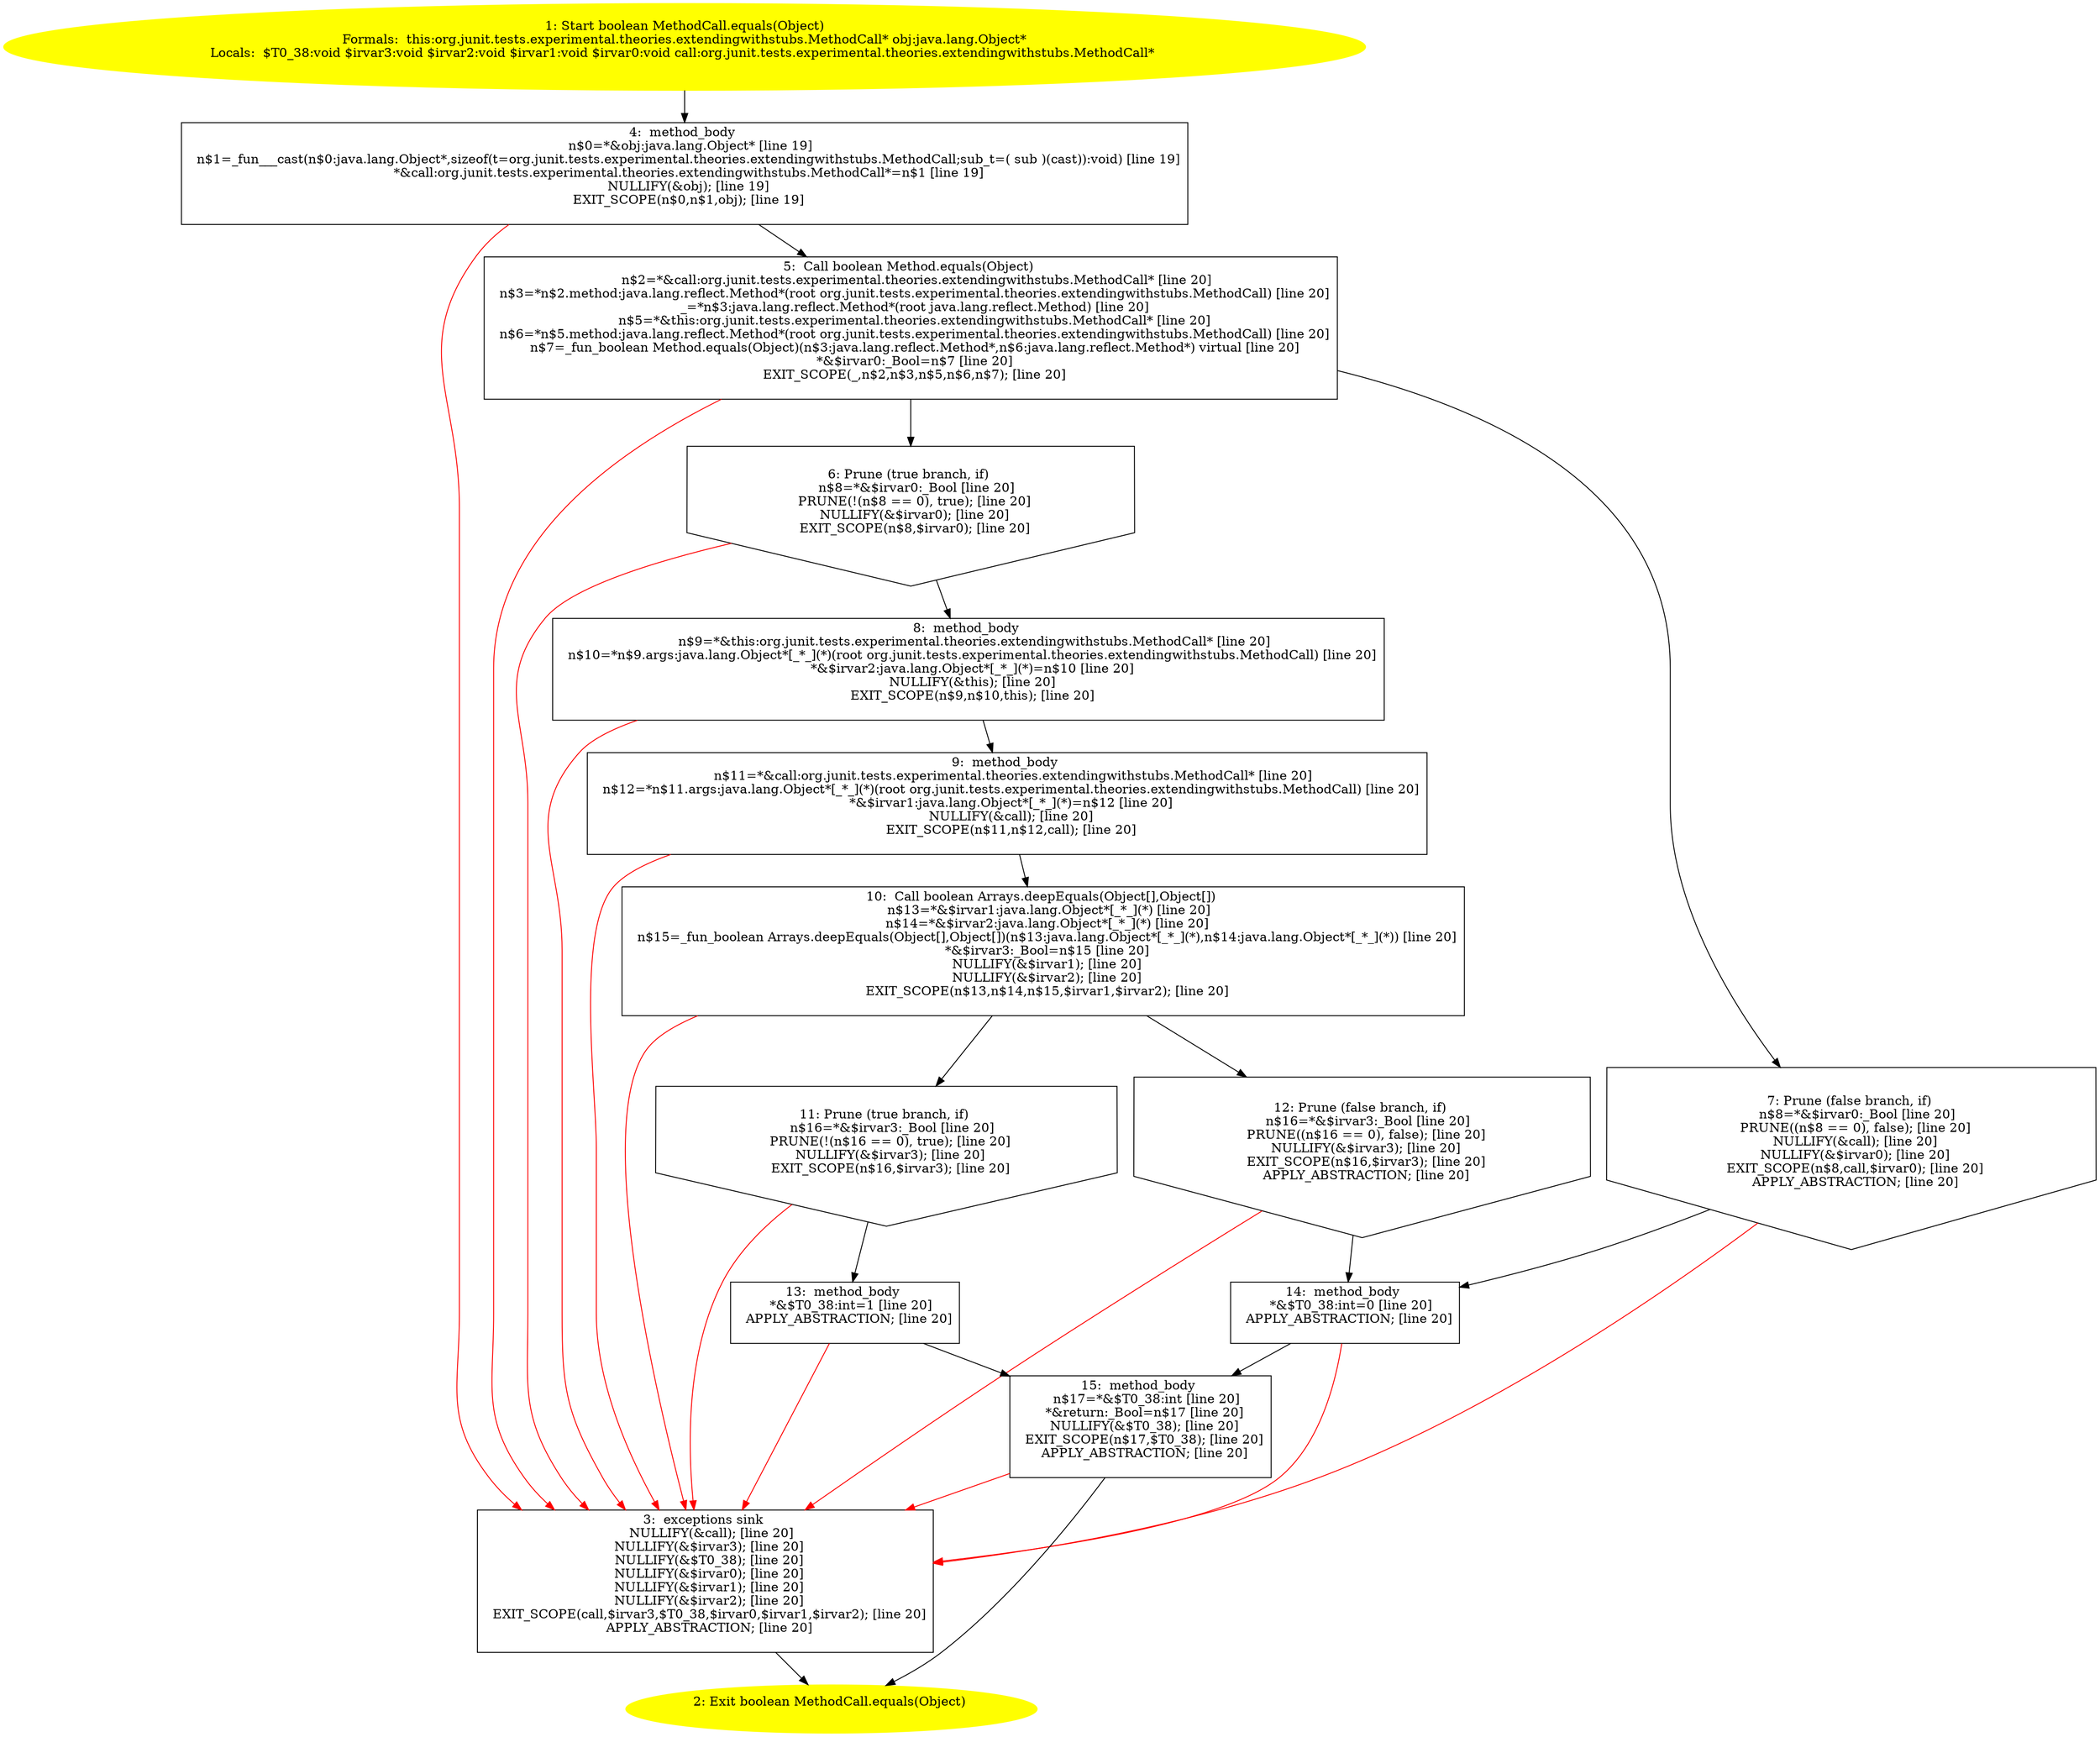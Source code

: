/* @generated */
digraph cfg {
"org.junit.tests.experimental.theories.extendingwithstubs.MethodCall.equals(java.lang.Object):boolean.76000e0d64ebb67c5ae0dc47c3092b26_1" [label="1: Start boolean MethodCall.equals(Object)\nFormals:  this:org.junit.tests.experimental.theories.extendingwithstubs.MethodCall* obj:java.lang.Object*\nLocals:  $T0_38:void $irvar3:void $irvar2:void $irvar1:void $irvar0:void call:org.junit.tests.experimental.theories.extendingwithstubs.MethodCall* \n  " color=yellow style=filled]
	

	 "org.junit.tests.experimental.theories.extendingwithstubs.MethodCall.equals(java.lang.Object):boolean.76000e0d64ebb67c5ae0dc47c3092b26_1" -> "org.junit.tests.experimental.theories.extendingwithstubs.MethodCall.equals(java.lang.Object):boolean.76000e0d64ebb67c5ae0dc47c3092b26_4" ;
"org.junit.tests.experimental.theories.extendingwithstubs.MethodCall.equals(java.lang.Object):boolean.76000e0d64ebb67c5ae0dc47c3092b26_2" [label="2: Exit boolean MethodCall.equals(Object) \n  " color=yellow style=filled]
	

"org.junit.tests.experimental.theories.extendingwithstubs.MethodCall.equals(java.lang.Object):boolean.76000e0d64ebb67c5ae0dc47c3092b26_3" [label="3:  exceptions sink \n   NULLIFY(&call); [line 20]\n  NULLIFY(&$irvar3); [line 20]\n  NULLIFY(&$T0_38); [line 20]\n  NULLIFY(&$irvar0); [line 20]\n  NULLIFY(&$irvar1); [line 20]\n  NULLIFY(&$irvar2); [line 20]\n  EXIT_SCOPE(call,$irvar3,$T0_38,$irvar0,$irvar1,$irvar2); [line 20]\n  APPLY_ABSTRACTION; [line 20]\n " shape="box"]
	

	 "org.junit.tests.experimental.theories.extendingwithstubs.MethodCall.equals(java.lang.Object):boolean.76000e0d64ebb67c5ae0dc47c3092b26_3" -> "org.junit.tests.experimental.theories.extendingwithstubs.MethodCall.equals(java.lang.Object):boolean.76000e0d64ebb67c5ae0dc47c3092b26_2" ;
"org.junit.tests.experimental.theories.extendingwithstubs.MethodCall.equals(java.lang.Object):boolean.76000e0d64ebb67c5ae0dc47c3092b26_4" [label="4:  method_body \n   n$0=*&obj:java.lang.Object* [line 19]\n  n$1=_fun___cast(n$0:java.lang.Object*,sizeof(t=org.junit.tests.experimental.theories.extendingwithstubs.MethodCall;sub_t=( sub )(cast)):void) [line 19]\n  *&call:org.junit.tests.experimental.theories.extendingwithstubs.MethodCall*=n$1 [line 19]\n  NULLIFY(&obj); [line 19]\n  EXIT_SCOPE(n$0,n$1,obj); [line 19]\n " shape="box"]
	

	 "org.junit.tests.experimental.theories.extendingwithstubs.MethodCall.equals(java.lang.Object):boolean.76000e0d64ebb67c5ae0dc47c3092b26_4" -> "org.junit.tests.experimental.theories.extendingwithstubs.MethodCall.equals(java.lang.Object):boolean.76000e0d64ebb67c5ae0dc47c3092b26_5" ;
	 "org.junit.tests.experimental.theories.extendingwithstubs.MethodCall.equals(java.lang.Object):boolean.76000e0d64ebb67c5ae0dc47c3092b26_4" -> "org.junit.tests.experimental.theories.extendingwithstubs.MethodCall.equals(java.lang.Object):boolean.76000e0d64ebb67c5ae0dc47c3092b26_3" [color="red" ];
"org.junit.tests.experimental.theories.extendingwithstubs.MethodCall.equals(java.lang.Object):boolean.76000e0d64ebb67c5ae0dc47c3092b26_5" [label="5:  Call boolean Method.equals(Object) \n   n$2=*&call:org.junit.tests.experimental.theories.extendingwithstubs.MethodCall* [line 20]\n  n$3=*n$2.method:java.lang.reflect.Method*(root org.junit.tests.experimental.theories.extendingwithstubs.MethodCall) [line 20]\n  _=*n$3:java.lang.reflect.Method*(root java.lang.reflect.Method) [line 20]\n  n$5=*&this:org.junit.tests.experimental.theories.extendingwithstubs.MethodCall* [line 20]\n  n$6=*n$5.method:java.lang.reflect.Method*(root org.junit.tests.experimental.theories.extendingwithstubs.MethodCall) [line 20]\n  n$7=_fun_boolean Method.equals(Object)(n$3:java.lang.reflect.Method*,n$6:java.lang.reflect.Method*) virtual [line 20]\n  *&$irvar0:_Bool=n$7 [line 20]\n  EXIT_SCOPE(_,n$2,n$3,n$5,n$6,n$7); [line 20]\n " shape="box"]
	

	 "org.junit.tests.experimental.theories.extendingwithstubs.MethodCall.equals(java.lang.Object):boolean.76000e0d64ebb67c5ae0dc47c3092b26_5" -> "org.junit.tests.experimental.theories.extendingwithstubs.MethodCall.equals(java.lang.Object):boolean.76000e0d64ebb67c5ae0dc47c3092b26_6" ;
	 "org.junit.tests.experimental.theories.extendingwithstubs.MethodCall.equals(java.lang.Object):boolean.76000e0d64ebb67c5ae0dc47c3092b26_5" -> "org.junit.tests.experimental.theories.extendingwithstubs.MethodCall.equals(java.lang.Object):boolean.76000e0d64ebb67c5ae0dc47c3092b26_7" ;
	 "org.junit.tests.experimental.theories.extendingwithstubs.MethodCall.equals(java.lang.Object):boolean.76000e0d64ebb67c5ae0dc47c3092b26_5" -> "org.junit.tests.experimental.theories.extendingwithstubs.MethodCall.equals(java.lang.Object):boolean.76000e0d64ebb67c5ae0dc47c3092b26_3" [color="red" ];
"org.junit.tests.experimental.theories.extendingwithstubs.MethodCall.equals(java.lang.Object):boolean.76000e0d64ebb67c5ae0dc47c3092b26_6" [label="6: Prune (true branch, if) \n   n$8=*&$irvar0:_Bool [line 20]\n  PRUNE(!(n$8 == 0), true); [line 20]\n  NULLIFY(&$irvar0); [line 20]\n  EXIT_SCOPE(n$8,$irvar0); [line 20]\n " shape="invhouse"]
	

	 "org.junit.tests.experimental.theories.extendingwithstubs.MethodCall.equals(java.lang.Object):boolean.76000e0d64ebb67c5ae0dc47c3092b26_6" -> "org.junit.tests.experimental.theories.extendingwithstubs.MethodCall.equals(java.lang.Object):boolean.76000e0d64ebb67c5ae0dc47c3092b26_8" ;
	 "org.junit.tests.experimental.theories.extendingwithstubs.MethodCall.equals(java.lang.Object):boolean.76000e0d64ebb67c5ae0dc47c3092b26_6" -> "org.junit.tests.experimental.theories.extendingwithstubs.MethodCall.equals(java.lang.Object):boolean.76000e0d64ebb67c5ae0dc47c3092b26_3" [color="red" ];
"org.junit.tests.experimental.theories.extendingwithstubs.MethodCall.equals(java.lang.Object):boolean.76000e0d64ebb67c5ae0dc47c3092b26_7" [label="7: Prune (false branch, if) \n   n$8=*&$irvar0:_Bool [line 20]\n  PRUNE((n$8 == 0), false); [line 20]\n  NULLIFY(&call); [line 20]\n  NULLIFY(&$irvar0); [line 20]\n  EXIT_SCOPE(n$8,call,$irvar0); [line 20]\n  APPLY_ABSTRACTION; [line 20]\n " shape="invhouse"]
	

	 "org.junit.tests.experimental.theories.extendingwithstubs.MethodCall.equals(java.lang.Object):boolean.76000e0d64ebb67c5ae0dc47c3092b26_7" -> "org.junit.tests.experimental.theories.extendingwithstubs.MethodCall.equals(java.lang.Object):boolean.76000e0d64ebb67c5ae0dc47c3092b26_14" ;
	 "org.junit.tests.experimental.theories.extendingwithstubs.MethodCall.equals(java.lang.Object):boolean.76000e0d64ebb67c5ae0dc47c3092b26_7" -> "org.junit.tests.experimental.theories.extendingwithstubs.MethodCall.equals(java.lang.Object):boolean.76000e0d64ebb67c5ae0dc47c3092b26_3" [color="red" ];
"org.junit.tests.experimental.theories.extendingwithstubs.MethodCall.equals(java.lang.Object):boolean.76000e0d64ebb67c5ae0dc47c3092b26_8" [label="8:  method_body \n   n$9=*&this:org.junit.tests.experimental.theories.extendingwithstubs.MethodCall* [line 20]\n  n$10=*n$9.args:java.lang.Object*[_*_](*)(root org.junit.tests.experimental.theories.extendingwithstubs.MethodCall) [line 20]\n  *&$irvar2:java.lang.Object*[_*_](*)=n$10 [line 20]\n  NULLIFY(&this); [line 20]\n  EXIT_SCOPE(n$9,n$10,this); [line 20]\n " shape="box"]
	

	 "org.junit.tests.experimental.theories.extendingwithstubs.MethodCall.equals(java.lang.Object):boolean.76000e0d64ebb67c5ae0dc47c3092b26_8" -> "org.junit.tests.experimental.theories.extendingwithstubs.MethodCall.equals(java.lang.Object):boolean.76000e0d64ebb67c5ae0dc47c3092b26_9" ;
	 "org.junit.tests.experimental.theories.extendingwithstubs.MethodCall.equals(java.lang.Object):boolean.76000e0d64ebb67c5ae0dc47c3092b26_8" -> "org.junit.tests.experimental.theories.extendingwithstubs.MethodCall.equals(java.lang.Object):boolean.76000e0d64ebb67c5ae0dc47c3092b26_3" [color="red" ];
"org.junit.tests.experimental.theories.extendingwithstubs.MethodCall.equals(java.lang.Object):boolean.76000e0d64ebb67c5ae0dc47c3092b26_9" [label="9:  method_body \n   n$11=*&call:org.junit.tests.experimental.theories.extendingwithstubs.MethodCall* [line 20]\n  n$12=*n$11.args:java.lang.Object*[_*_](*)(root org.junit.tests.experimental.theories.extendingwithstubs.MethodCall) [line 20]\n  *&$irvar1:java.lang.Object*[_*_](*)=n$12 [line 20]\n  NULLIFY(&call); [line 20]\n  EXIT_SCOPE(n$11,n$12,call); [line 20]\n " shape="box"]
	

	 "org.junit.tests.experimental.theories.extendingwithstubs.MethodCall.equals(java.lang.Object):boolean.76000e0d64ebb67c5ae0dc47c3092b26_9" -> "org.junit.tests.experimental.theories.extendingwithstubs.MethodCall.equals(java.lang.Object):boolean.76000e0d64ebb67c5ae0dc47c3092b26_10" ;
	 "org.junit.tests.experimental.theories.extendingwithstubs.MethodCall.equals(java.lang.Object):boolean.76000e0d64ebb67c5ae0dc47c3092b26_9" -> "org.junit.tests.experimental.theories.extendingwithstubs.MethodCall.equals(java.lang.Object):boolean.76000e0d64ebb67c5ae0dc47c3092b26_3" [color="red" ];
"org.junit.tests.experimental.theories.extendingwithstubs.MethodCall.equals(java.lang.Object):boolean.76000e0d64ebb67c5ae0dc47c3092b26_10" [label="10:  Call boolean Arrays.deepEquals(Object[],Object[]) \n   n$13=*&$irvar1:java.lang.Object*[_*_](*) [line 20]\n  n$14=*&$irvar2:java.lang.Object*[_*_](*) [line 20]\n  n$15=_fun_boolean Arrays.deepEquals(Object[],Object[])(n$13:java.lang.Object*[_*_](*),n$14:java.lang.Object*[_*_](*)) [line 20]\n  *&$irvar3:_Bool=n$15 [line 20]\n  NULLIFY(&$irvar1); [line 20]\n  NULLIFY(&$irvar2); [line 20]\n  EXIT_SCOPE(n$13,n$14,n$15,$irvar1,$irvar2); [line 20]\n " shape="box"]
	

	 "org.junit.tests.experimental.theories.extendingwithstubs.MethodCall.equals(java.lang.Object):boolean.76000e0d64ebb67c5ae0dc47c3092b26_10" -> "org.junit.tests.experimental.theories.extendingwithstubs.MethodCall.equals(java.lang.Object):boolean.76000e0d64ebb67c5ae0dc47c3092b26_11" ;
	 "org.junit.tests.experimental.theories.extendingwithstubs.MethodCall.equals(java.lang.Object):boolean.76000e0d64ebb67c5ae0dc47c3092b26_10" -> "org.junit.tests.experimental.theories.extendingwithstubs.MethodCall.equals(java.lang.Object):boolean.76000e0d64ebb67c5ae0dc47c3092b26_12" ;
	 "org.junit.tests.experimental.theories.extendingwithstubs.MethodCall.equals(java.lang.Object):boolean.76000e0d64ebb67c5ae0dc47c3092b26_10" -> "org.junit.tests.experimental.theories.extendingwithstubs.MethodCall.equals(java.lang.Object):boolean.76000e0d64ebb67c5ae0dc47c3092b26_3" [color="red" ];
"org.junit.tests.experimental.theories.extendingwithstubs.MethodCall.equals(java.lang.Object):boolean.76000e0d64ebb67c5ae0dc47c3092b26_11" [label="11: Prune (true branch, if) \n   n$16=*&$irvar3:_Bool [line 20]\n  PRUNE(!(n$16 == 0), true); [line 20]\n  NULLIFY(&$irvar3); [line 20]\n  EXIT_SCOPE(n$16,$irvar3); [line 20]\n " shape="invhouse"]
	

	 "org.junit.tests.experimental.theories.extendingwithstubs.MethodCall.equals(java.lang.Object):boolean.76000e0d64ebb67c5ae0dc47c3092b26_11" -> "org.junit.tests.experimental.theories.extendingwithstubs.MethodCall.equals(java.lang.Object):boolean.76000e0d64ebb67c5ae0dc47c3092b26_13" ;
	 "org.junit.tests.experimental.theories.extendingwithstubs.MethodCall.equals(java.lang.Object):boolean.76000e0d64ebb67c5ae0dc47c3092b26_11" -> "org.junit.tests.experimental.theories.extendingwithstubs.MethodCall.equals(java.lang.Object):boolean.76000e0d64ebb67c5ae0dc47c3092b26_3" [color="red" ];
"org.junit.tests.experimental.theories.extendingwithstubs.MethodCall.equals(java.lang.Object):boolean.76000e0d64ebb67c5ae0dc47c3092b26_12" [label="12: Prune (false branch, if) \n   n$16=*&$irvar3:_Bool [line 20]\n  PRUNE((n$16 == 0), false); [line 20]\n  NULLIFY(&$irvar3); [line 20]\n  EXIT_SCOPE(n$16,$irvar3); [line 20]\n  APPLY_ABSTRACTION; [line 20]\n " shape="invhouse"]
	

	 "org.junit.tests.experimental.theories.extendingwithstubs.MethodCall.equals(java.lang.Object):boolean.76000e0d64ebb67c5ae0dc47c3092b26_12" -> "org.junit.tests.experimental.theories.extendingwithstubs.MethodCall.equals(java.lang.Object):boolean.76000e0d64ebb67c5ae0dc47c3092b26_14" ;
	 "org.junit.tests.experimental.theories.extendingwithstubs.MethodCall.equals(java.lang.Object):boolean.76000e0d64ebb67c5ae0dc47c3092b26_12" -> "org.junit.tests.experimental.theories.extendingwithstubs.MethodCall.equals(java.lang.Object):boolean.76000e0d64ebb67c5ae0dc47c3092b26_3" [color="red" ];
"org.junit.tests.experimental.theories.extendingwithstubs.MethodCall.equals(java.lang.Object):boolean.76000e0d64ebb67c5ae0dc47c3092b26_13" [label="13:  method_body \n   *&$T0_38:int=1 [line 20]\n  APPLY_ABSTRACTION; [line 20]\n " shape="box"]
	

	 "org.junit.tests.experimental.theories.extendingwithstubs.MethodCall.equals(java.lang.Object):boolean.76000e0d64ebb67c5ae0dc47c3092b26_13" -> "org.junit.tests.experimental.theories.extendingwithstubs.MethodCall.equals(java.lang.Object):boolean.76000e0d64ebb67c5ae0dc47c3092b26_15" ;
	 "org.junit.tests.experimental.theories.extendingwithstubs.MethodCall.equals(java.lang.Object):boolean.76000e0d64ebb67c5ae0dc47c3092b26_13" -> "org.junit.tests.experimental.theories.extendingwithstubs.MethodCall.equals(java.lang.Object):boolean.76000e0d64ebb67c5ae0dc47c3092b26_3" [color="red" ];
"org.junit.tests.experimental.theories.extendingwithstubs.MethodCall.equals(java.lang.Object):boolean.76000e0d64ebb67c5ae0dc47c3092b26_14" [label="14:  method_body \n   *&$T0_38:int=0 [line 20]\n  APPLY_ABSTRACTION; [line 20]\n " shape="box"]
	

	 "org.junit.tests.experimental.theories.extendingwithstubs.MethodCall.equals(java.lang.Object):boolean.76000e0d64ebb67c5ae0dc47c3092b26_14" -> "org.junit.tests.experimental.theories.extendingwithstubs.MethodCall.equals(java.lang.Object):boolean.76000e0d64ebb67c5ae0dc47c3092b26_15" ;
	 "org.junit.tests.experimental.theories.extendingwithstubs.MethodCall.equals(java.lang.Object):boolean.76000e0d64ebb67c5ae0dc47c3092b26_14" -> "org.junit.tests.experimental.theories.extendingwithstubs.MethodCall.equals(java.lang.Object):boolean.76000e0d64ebb67c5ae0dc47c3092b26_3" [color="red" ];
"org.junit.tests.experimental.theories.extendingwithstubs.MethodCall.equals(java.lang.Object):boolean.76000e0d64ebb67c5ae0dc47c3092b26_15" [label="15:  method_body \n   n$17=*&$T0_38:int [line 20]\n  *&return:_Bool=n$17 [line 20]\n  NULLIFY(&$T0_38); [line 20]\n  EXIT_SCOPE(n$17,$T0_38); [line 20]\n  APPLY_ABSTRACTION; [line 20]\n " shape="box"]
	

	 "org.junit.tests.experimental.theories.extendingwithstubs.MethodCall.equals(java.lang.Object):boolean.76000e0d64ebb67c5ae0dc47c3092b26_15" -> "org.junit.tests.experimental.theories.extendingwithstubs.MethodCall.equals(java.lang.Object):boolean.76000e0d64ebb67c5ae0dc47c3092b26_2" ;
	 "org.junit.tests.experimental.theories.extendingwithstubs.MethodCall.equals(java.lang.Object):boolean.76000e0d64ebb67c5ae0dc47c3092b26_15" -> "org.junit.tests.experimental.theories.extendingwithstubs.MethodCall.equals(java.lang.Object):boolean.76000e0d64ebb67c5ae0dc47c3092b26_3" [color="red" ];
}
